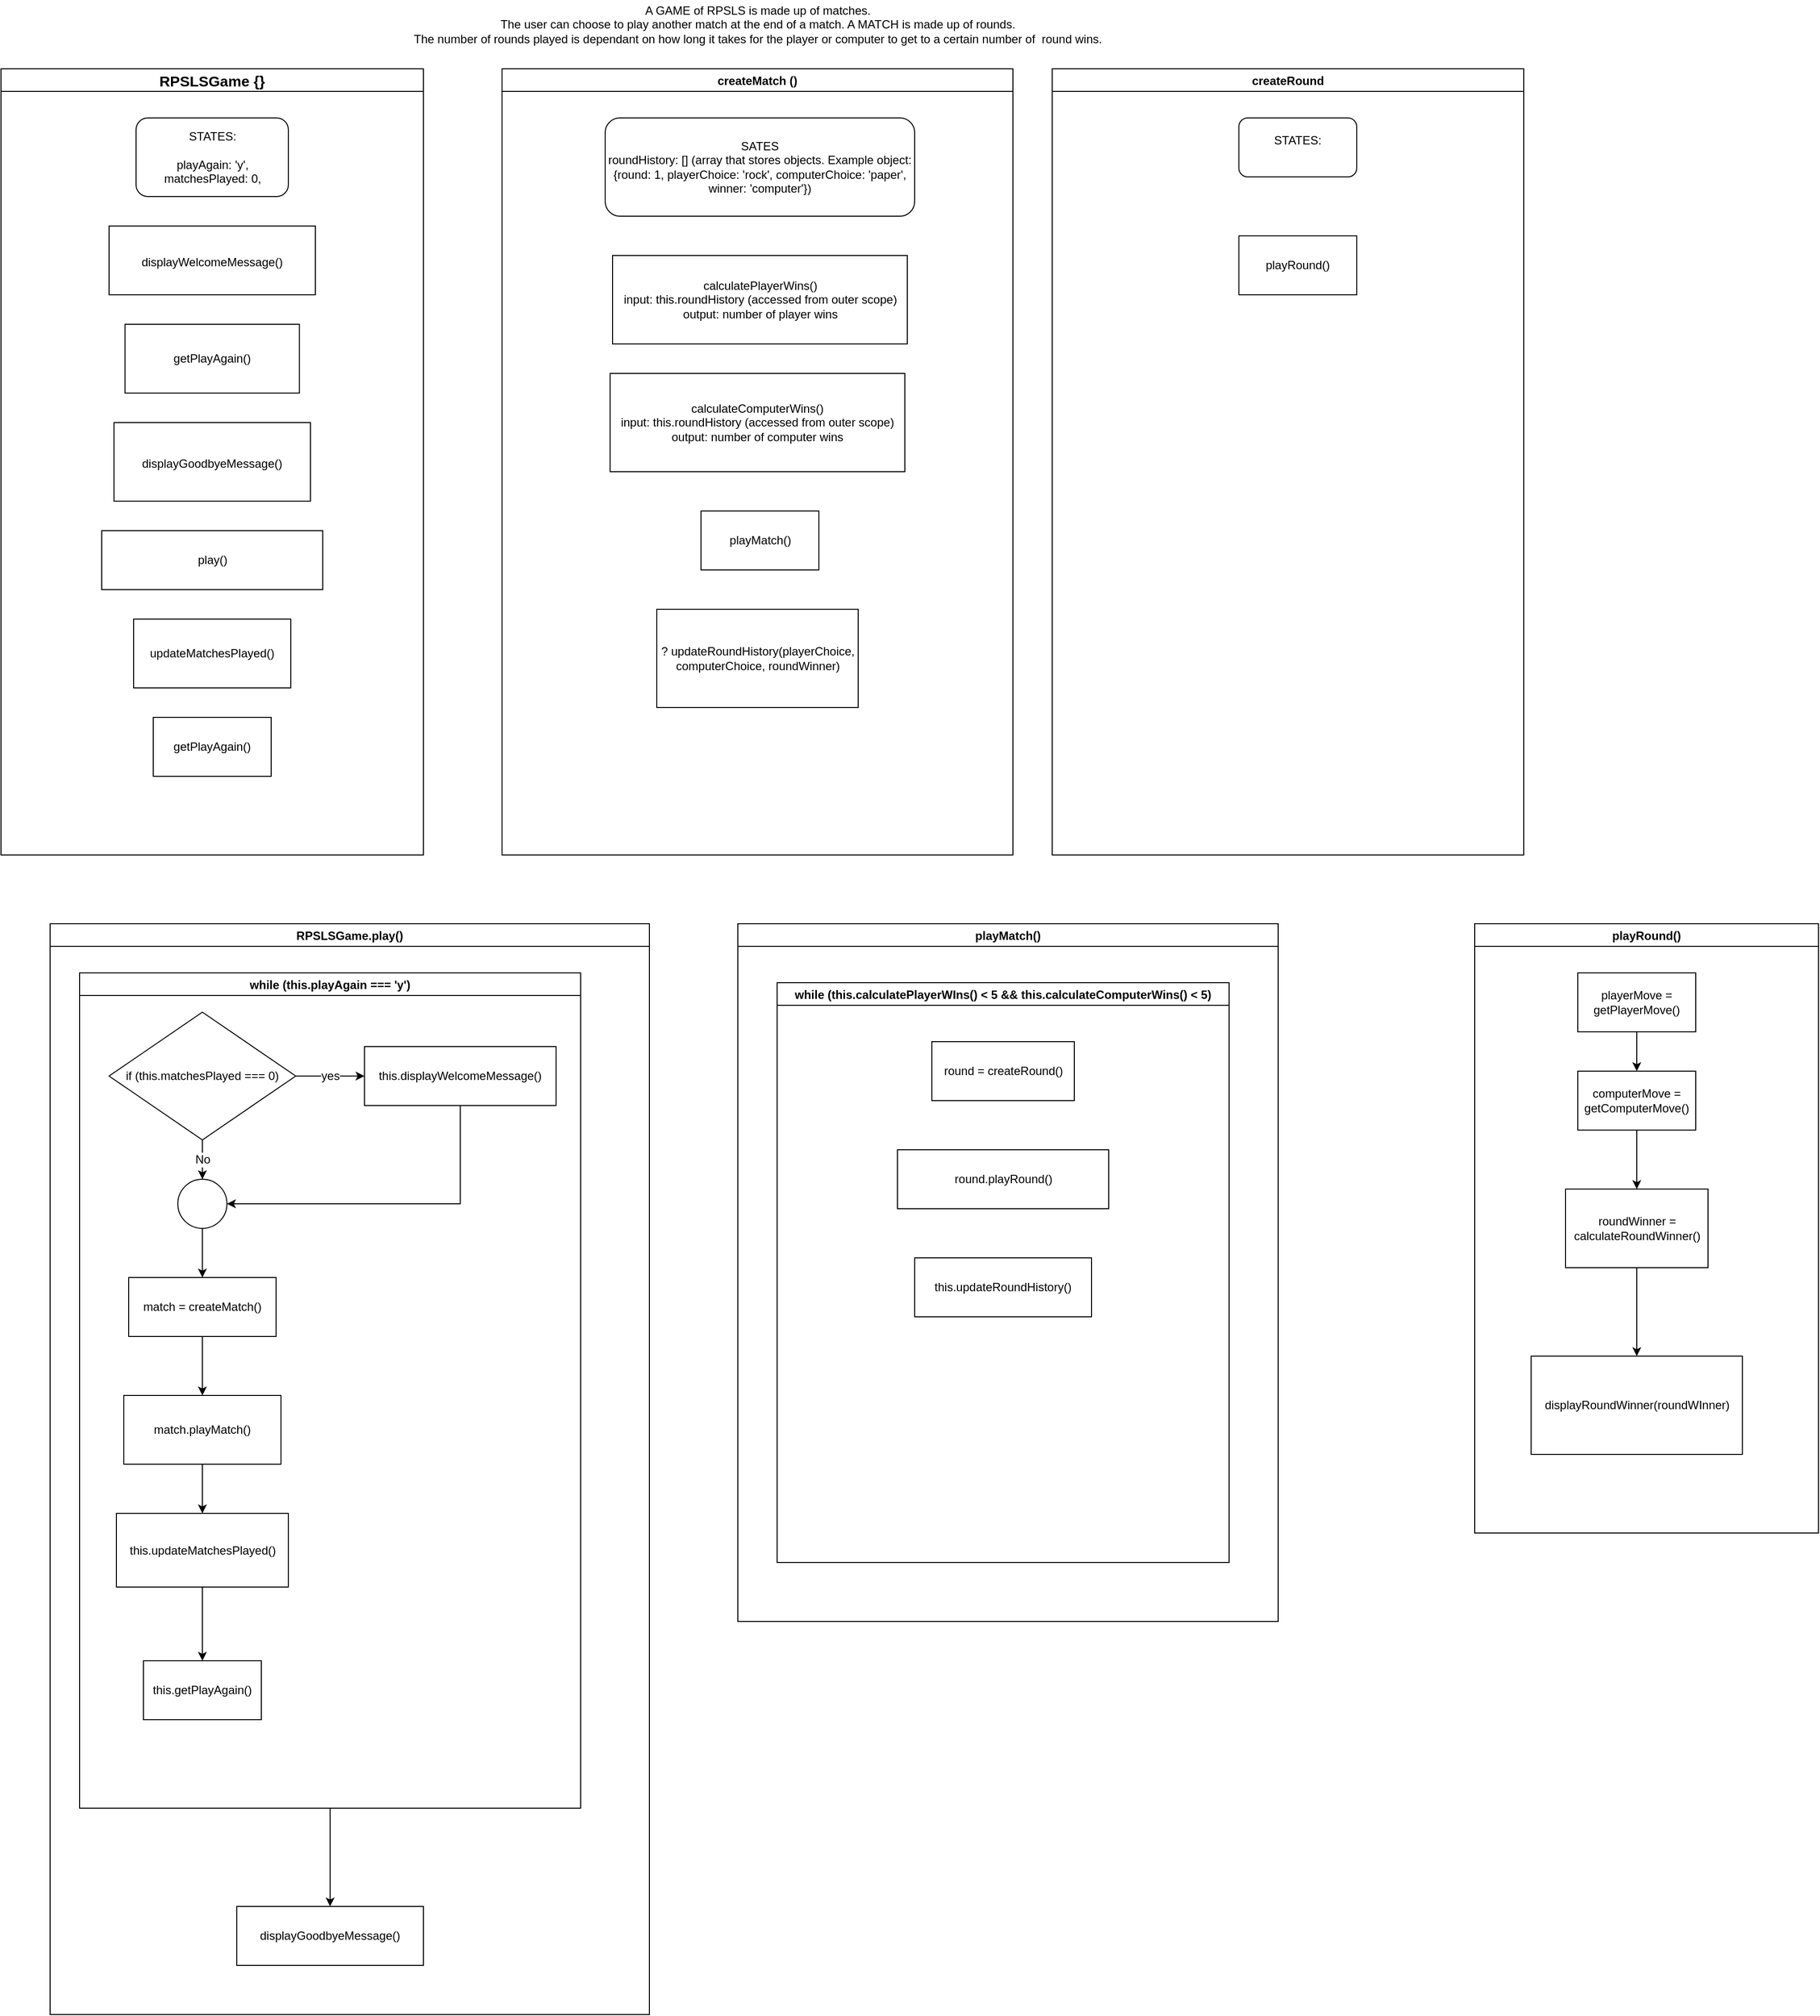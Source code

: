 <mxfile version="16.6.1" type="device" pages="2"><diagram id="JY4pwof9kiqbCajTyOFY" name="Page-1"><mxGraphModel dx="1662" dy="664" grid="1" gridSize="10" guides="1" tooltips="1" connect="1" arrows="1" fold="1" page="1" pageScale="1" pageWidth="850" pageHeight="1100" math="0" shadow="0"><root><mxCell id="0"/><mxCell id="1" parent="0"/><mxCell id="Z4meqSB1W_ZbHsxQBtGo-10" value="playRound()" style="swimlane;" vertex="1" parent="1"><mxGeometry x="1580" y="960" width="350" height="620" as="geometry"><mxRectangle x="1800" y="1010" width="100" height="23" as="alternateBounds"/></mxGeometry></mxCell><mxCell id="Z4meqSB1W_ZbHsxQBtGo-13" value="" style="edgeStyle=orthogonalEdgeStyle;rounded=0;orthogonalLoop=1;jettySize=auto;html=1;" edge="1" parent="Z4meqSB1W_ZbHsxQBtGo-10" source="Z4meqSB1W_ZbHsxQBtGo-11" target="Z4meqSB1W_ZbHsxQBtGo-12"><mxGeometry relative="1" as="geometry"/></mxCell><mxCell id="Z4meqSB1W_ZbHsxQBtGo-11" value="playerMove = getPlayerMove()" style="whiteSpace=wrap;html=1;" vertex="1" parent="Z4meqSB1W_ZbHsxQBtGo-10"><mxGeometry x="105" y="50" width="120" height="60" as="geometry"/></mxCell><mxCell id="Z4meqSB1W_ZbHsxQBtGo-12" value="computerMove = getComputerMove()" style="whiteSpace=wrap;html=1;" vertex="1" parent="Z4meqSB1W_ZbHsxQBtGo-10"><mxGeometry x="105" y="150" width="120" height="60" as="geometry"/></mxCell><mxCell id="Z4meqSB1W_ZbHsxQBtGo-19" value="" style="edgeStyle=orthogonalEdgeStyle;rounded=0;orthogonalLoop=1;jettySize=auto;html=1;" edge="1" parent="Z4meqSB1W_ZbHsxQBtGo-10" source="Z4meqSB1W_ZbHsxQBtGo-16" target="Z4meqSB1W_ZbHsxQBtGo-18"><mxGeometry relative="1" as="geometry"/></mxCell><mxCell id="Z4meqSB1W_ZbHsxQBtGo-16" value="&lt;div&gt;roundWinner = &lt;br&gt;&lt;/div&gt;&lt;div&gt;calculateRoundWinner()&lt;/div&gt;" style="whiteSpace=wrap;html=1;" vertex="1" parent="Z4meqSB1W_ZbHsxQBtGo-10"><mxGeometry x="92.5" y="270" width="145" height="80" as="geometry"/></mxCell><mxCell id="Z4meqSB1W_ZbHsxQBtGo-17" value="" style="edgeStyle=orthogonalEdgeStyle;rounded=0;orthogonalLoop=1;jettySize=auto;html=1;" edge="1" parent="Z4meqSB1W_ZbHsxQBtGo-10" source="Z4meqSB1W_ZbHsxQBtGo-12" target="Z4meqSB1W_ZbHsxQBtGo-16"><mxGeometry relative="1" as="geometry"/></mxCell><mxCell id="Z4meqSB1W_ZbHsxQBtGo-18" value="displayRoundWinner(roundWInner)" style="whiteSpace=wrap;html=1;" vertex="1" parent="Z4meqSB1W_ZbHsxQBtGo-10"><mxGeometry x="57.5" y="440" width="215" height="100" as="geometry"/></mxCell><mxCell id="Z4meqSB1W_ZbHsxQBtGo-23" value="createMatch ()" style="swimlane;" vertex="1" parent="1"><mxGeometry x="590" y="90" width="520" height="800" as="geometry"><mxRectangle x="680" y="160" width="80" height="23" as="alternateBounds"/></mxGeometry></mxCell><mxCell id="Z4meqSB1W_ZbHsxQBtGo-26" value="&lt;div&gt;calculateComputerWins()&lt;/div&gt;&lt;div&gt;input: this.roundHistory (accessed from outer scope)&lt;br&gt;&lt;/div&gt;&lt;div&gt;output: number of computer wins&lt;/div&gt;" style="whiteSpace=wrap;html=1;" vertex="1" parent="Z4meqSB1W_ZbHsxQBtGo-23"><mxGeometry x="110" y="310" width="300" height="100" as="geometry"/></mxCell><mxCell id="Z4meqSB1W_ZbHsxQBtGo-24" value="&lt;div&gt;calculatePlayerWins()&lt;/div&gt;&lt;div&gt;input: this.roundHistory (accessed from outer scope)&lt;br&gt;&lt;/div&gt;&lt;div&gt;output: number of player wins&lt;/div&gt;" style="whiteSpace=wrap;html=1;" vertex="1" parent="Z4meqSB1W_ZbHsxQBtGo-23"><mxGeometry x="112.5" y="190" width="300" height="90" as="geometry"/></mxCell><mxCell id="Z4meqSB1W_ZbHsxQBtGo-29" value="&lt;div&gt;SATES&lt;/div&gt;&lt;div&gt;roundHistory: [] (array that stores objects. Example object:&lt;/div&gt;&lt;div&gt;{round: 1, playerChoice: 'rock', computerChoice: 'paper', winner: 'computer'})&lt;/div&gt;" style="rounded=1;whiteSpace=wrap;html=1;" vertex="1" parent="Z4meqSB1W_ZbHsxQBtGo-23"><mxGeometry x="105" y="50" width="315" height="100" as="geometry"/></mxCell><mxCell id="B-L_9hCpzDgl7fYkZUIQ-16" value="playMatch()" style="whiteSpace=wrap;html=1;fontSize=12;" vertex="1" parent="Z4meqSB1W_ZbHsxQBtGo-23"><mxGeometry x="202.5" y="450" width="120" height="60" as="geometry"/></mxCell><mxCell id="Z4meqSB1W_ZbHsxQBtGo-31" value="&lt;div&gt;? updateRoundHistory(playerChoice, computerChoice, roundWinner)&lt;br&gt;&lt;/div&gt;" style="whiteSpace=wrap;html=1;" vertex="1" parent="Z4meqSB1W_ZbHsxQBtGo-23"><mxGeometry x="157.5" y="550" width="205" height="100" as="geometry"/></mxCell><mxCell id="Z4meqSB1W_ZbHsxQBtGo-32" value="&lt;font style=&quot;font-size: 12px&quot;&gt;A GAME of RPSLS is made up of matches. &lt;br&gt;&lt;/font&gt;&lt;div&gt;&lt;font style=&quot;font-size: 12px&quot;&gt;The user can choose to play another match at the end of a match. A MATCH is made up of rounds. &lt;/font&gt;&lt;/div&gt;&lt;font style=&quot;font-size: 12px&quot;&gt;The number of rounds played is dependant on how long it takes for the player or computer to get to a certain number of&amp;nbsp; round wins.&lt;/font&gt;" style="text;html=1;align=center;verticalAlign=middle;resizable=0;points=[];autosize=1;strokeColor=none;fillColor=none;" vertex="1" parent="1"><mxGeometry x="495" y="20" width="710" height="50" as="geometry"/></mxCell><mxCell id="Z4meqSB1W_ZbHsxQBtGo-34" value="RPSLSGame {}" style="swimlane;fontSize=15;" vertex="1" parent="1"><mxGeometry x="80" y="90" width="430" height="800" as="geometry"/></mxCell><mxCell id="Z4meqSB1W_ZbHsxQBtGo-36" value="&lt;font style=&quot;font-size: 12px&quot;&gt;displayGoodbyeMessage()&lt;/font&gt;" style="whiteSpace=wrap;html=1;fontSize=15;" vertex="1" parent="Z4meqSB1W_ZbHsxQBtGo-34"><mxGeometry x="115" y="360" width="200" height="80" as="geometry"/></mxCell><mxCell id="Z4meqSB1W_ZbHsxQBtGo-35" value="&lt;font style=&quot;font-size: 12px&quot;&gt;displayWelcomeMessage()&lt;/font&gt;" style="whiteSpace=wrap;html=1;fontSize=15;" vertex="1" parent="Z4meqSB1W_ZbHsxQBtGo-34"><mxGeometry x="110" y="160" width="210" height="70" as="geometry"/></mxCell><mxCell id="Z4meqSB1W_ZbHsxQBtGo-38" value="&lt;div&gt;STATES:&lt;/div&gt;&lt;div&gt;&lt;br&gt;&lt;/div&gt;&lt;div&gt;playAgain: 'y',&lt;/div&gt;&lt;div&gt;matchesPlayed: 0,&lt;br&gt;&lt;/div&gt;" style="rounded=1;whiteSpace=wrap;html=1;fontSize=12;" vertex="1" parent="Z4meqSB1W_ZbHsxQBtGo-34"><mxGeometry x="137.5" y="50" width="155" height="80" as="geometry"/></mxCell><mxCell id="Z4meqSB1W_ZbHsxQBtGo-41" value="getPlayAgain()" style="whiteSpace=wrap;html=1;fontSize=12;" vertex="1" parent="Z4meqSB1W_ZbHsxQBtGo-34"><mxGeometry x="126.25" y="260" width="177.5" height="70" as="geometry"/></mxCell><mxCell id="Z4meqSB1W_ZbHsxQBtGo-40" value="play()" style="whiteSpace=wrap;html=1;fontSize=12;" vertex="1" parent="Z4meqSB1W_ZbHsxQBtGo-34"><mxGeometry x="102.5" y="470" width="225" height="60" as="geometry"/></mxCell><mxCell id="B-L_9hCpzDgl7fYkZUIQ-21" value="updateMatchesPlayed()" style="whiteSpace=wrap;html=1;fontSize=12;" vertex="1" parent="Z4meqSB1W_ZbHsxQBtGo-34"><mxGeometry x="135" y="560" width="160" height="70" as="geometry"/></mxCell><mxCell id="B-L_9hCpzDgl7fYkZUIQ-23" value="getPlayAgain()" style="whiteSpace=wrap;html=1;fontSize=12;" vertex="1" parent="Z4meqSB1W_ZbHsxQBtGo-34"><mxGeometry x="155" y="660" width="120" height="60" as="geometry"/></mxCell><mxCell id="Z4meqSB1W_ZbHsxQBtGo-39" value="RPSLSGame.play()" style="swimlane;fontSize=12;" vertex="1" parent="1"><mxGeometry x="130" y="960" width="610" height="1110" as="geometry"/></mxCell><mxCell id="B-L_9hCpzDgl7fYkZUIQ-31" value="" style="edgeStyle=orthogonalEdgeStyle;rounded=0;orthogonalLoop=1;jettySize=auto;html=1;fontSize=12;" edge="1" parent="Z4meqSB1W_ZbHsxQBtGo-39" source="Z4meqSB1W_ZbHsxQBtGo-45" target="B-L_9hCpzDgl7fYkZUIQ-30"><mxGeometry relative="1" as="geometry"/></mxCell><mxCell id="Z4meqSB1W_ZbHsxQBtGo-45" value="while (this.playAgain === 'y')" style="swimlane;fontSize=12;" vertex="1" parent="Z4meqSB1W_ZbHsxQBtGo-39"><mxGeometry x="30" y="50" width="510" height="850" as="geometry"/></mxCell><mxCell id="B-L_9hCpzDgl7fYkZUIQ-26" value="" style="edgeStyle=orthogonalEdgeStyle;rounded=0;orthogonalLoop=1;jettySize=auto;html=1;fontSize=12;" edge="1" parent="Z4meqSB1W_ZbHsxQBtGo-45" source="B-L_9hCpzDgl7fYkZUIQ-13" target="B-L_9hCpzDgl7fYkZUIQ-24"><mxGeometry relative="1" as="geometry"/></mxCell><mxCell id="B-L_9hCpzDgl7fYkZUIQ-13" value="match.playMatch()" style="whiteSpace=wrap;html=1;fontSize=12;" vertex="1" parent="Z4meqSB1W_ZbHsxQBtGo-45"><mxGeometry x="45" y="430" width="160" height="70" as="geometry"/></mxCell><mxCell id="B-L_9hCpzDgl7fYkZUIQ-24" value="this.updateMatchesPlayed()" style="whiteSpace=wrap;html=1;fontSize=12;" vertex="1" parent="Z4meqSB1W_ZbHsxQBtGo-45"><mxGeometry x="37.5" y="550" width="175" height="75" as="geometry"/></mxCell><mxCell id="B-L_9hCpzDgl7fYkZUIQ-27" value="&lt;div&gt;this.getPlayAgain()&lt;/div&gt;" style="whiteSpace=wrap;html=1;" vertex="1" parent="Z4meqSB1W_ZbHsxQBtGo-45"><mxGeometry x="65" y="700" width="120" height="60" as="geometry"/></mxCell><mxCell id="B-L_9hCpzDgl7fYkZUIQ-28" value="" style="edgeStyle=orthogonalEdgeStyle;rounded=0;orthogonalLoop=1;jettySize=auto;html=1;fontSize=12;" edge="1" parent="Z4meqSB1W_ZbHsxQBtGo-45" source="B-L_9hCpzDgl7fYkZUIQ-24" target="B-L_9hCpzDgl7fYkZUIQ-27"><mxGeometry relative="1" as="geometry"/></mxCell><mxCell id="B-L_9hCpzDgl7fYkZUIQ-4" value="this.displayWelcomeMessage()" style="whiteSpace=wrap;html=1;" vertex="1" parent="Z4meqSB1W_ZbHsxQBtGo-45"><mxGeometry x="290" y="75" width="195" height="60" as="geometry"/></mxCell><mxCell id="B-L_9hCpzDgl7fYkZUIQ-5" value="yes" style="edgeStyle=orthogonalEdgeStyle;rounded=0;orthogonalLoop=1;jettySize=auto;html=1;fontSize=12;" edge="1" parent="Z4meqSB1W_ZbHsxQBtGo-45" source="B-L_9hCpzDgl7fYkZUIQ-3" target="B-L_9hCpzDgl7fYkZUIQ-4"><mxGeometry relative="1" as="geometry"/></mxCell><mxCell id="B-L_9hCpzDgl7fYkZUIQ-34" value="" style="edgeStyle=orthogonalEdgeStyle;rounded=0;orthogonalLoop=1;jettySize=auto;html=1;fontSize=12;" edge="1" parent="Z4meqSB1W_ZbHsxQBtGo-45" source="B-L_9hCpzDgl7fYkZUIQ-9" target="B-L_9hCpzDgl7fYkZUIQ-33"><mxGeometry relative="1" as="geometry"/></mxCell><mxCell id="B-L_9hCpzDgl7fYkZUIQ-9" value="" style="ellipse;whiteSpace=wrap;html=1;aspect=fixed;fontSize=12;" vertex="1" parent="Z4meqSB1W_ZbHsxQBtGo-45"><mxGeometry x="100" y="210" width="50" height="50" as="geometry"/></mxCell><mxCell id="B-L_9hCpzDgl7fYkZUIQ-11" style="edgeStyle=orthogonalEdgeStyle;rounded=0;orthogonalLoop=1;jettySize=auto;html=1;entryX=1;entryY=0.5;entryDx=0;entryDy=0;fontSize=12;" edge="1" parent="Z4meqSB1W_ZbHsxQBtGo-45" source="B-L_9hCpzDgl7fYkZUIQ-4" target="B-L_9hCpzDgl7fYkZUIQ-9"><mxGeometry relative="1" as="geometry"><Array as="points"><mxPoint x="388" y="235"/></Array></mxGeometry></mxCell><mxCell id="B-L_9hCpzDgl7fYkZUIQ-3" value="if (this.matchesPlayed === 0)" style="rhombus;whiteSpace=wrap;html=1;fontSize=12;" vertex="1" parent="Z4meqSB1W_ZbHsxQBtGo-45"><mxGeometry x="30" y="40" width="190" height="130" as="geometry"/></mxCell><mxCell id="B-L_9hCpzDgl7fYkZUIQ-10" value="No" style="edgeStyle=orthogonalEdgeStyle;rounded=0;orthogonalLoop=1;jettySize=auto;html=1;fontSize=12;" edge="1" parent="Z4meqSB1W_ZbHsxQBtGo-45" source="B-L_9hCpzDgl7fYkZUIQ-3" target="B-L_9hCpzDgl7fYkZUIQ-9"><mxGeometry relative="1" as="geometry"/></mxCell><mxCell id="B-L_9hCpzDgl7fYkZUIQ-35" value="" style="edgeStyle=orthogonalEdgeStyle;rounded=0;orthogonalLoop=1;jettySize=auto;html=1;fontSize=12;" edge="1" parent="Z4meqSB1W_ZbHsxQBtGo-45" source="B-L_9hCpzDgl7fYkZUIQ-33" target="B-L_9hCpzDgl7fYkZUIQ-13"><mxGeometry relative="1" as="geometry"/></mxCell><mxCell id="B-L_9hCpzDgl7fYkZUIQ-33" value="match = createMatch()" style="whiteSpace=wrap;html=1;fontSize=12;" vertex="1" parent="Z4meqSB1W_ZbHsxQBtGo-45"><mxGeometry x="50" y="310" width="150" height="60" as="geometry"/></mxCell><mxCell id="B-L_9hCpzDgl7fYkZUIQ-30" value="displayGoodbyeMessage()" style="whiteSpace=wrap;html=1;fontSize=12;" vertex="1" parent="Z4meqSB1W_ZbHsxQBtGo-39"><mxGeometry x="190" y="1000" width="190" height="60" as="geometry"/></mxCell><mxCell id="B-L_9hCpzDgl7fYkZUIQ-14" value="playMatch()" style="swimlane;fontSize=12;" vertex="1" parent="1"><mxGeometry x="830" y="960" width="550" height="710" as="geometry"/></mxCell><mxCell id="B-L_9hCpzDgl7fYkZUIQ-6" value="while (this.calculatePlayerWIns() &lt; 5 &amp;&amp; this.calculateComputerWins() &lt; 5)" style="swimlane;fontSize=12;" vertex="1" parent="B-L_9hCpzDgl7fYkZUIQ-14"><mxGeometry x="40" y="60" width="460" height="590" as="geometry"/></mxCell><mxCell id="B-L_9hCpzDgl7fYkZUIQ-15" value="&lt;div&gt;round.playRound()&lt;/div&gt;" style="whiteSpace=wrap;html=1;fontSize=12;" vertex="1" parent="B-L_9hCpzDgl7fYkZUIQ-6"><mxGeometry x="122.5" y="170" width="215" height="60" as="geometry"/></mxCell><mxCell id="B-L_9hCpzDgl7fYkZUIQ-32" value="this.updateRoundHistory()" style="whiteSpace=wrap;html=1;fontSize=12;" vertex="1" parent="B-L_9hCpzDgl7fYkZUIQ-6"><mxGeometry x="140" y="280" width="180" height="60" as="geometry"/></mxCell><mxCell id="B-L_9hCpzDgl7fYkZUIQ-36" value="round = createRound()" style="whiteSpace=wrap;html=1;fontSize=12;" vertex="1" parent="B-L_9hCpzDgl7fYkZUIQ-6"><mxGeometry x="157.5" y="60" width="145" height="60" as="geometry"/></mxCell><mxCell id="B-L_9hCpzDgl7fYkZUIQ-18" value="createRound" style="swimlane;fontSize=12;" vertex="1" parent="1"><mxGeometry x="1150" y="90" width="480" height="800" as="geometry"/></mxCell><mxCell id="B-L_9hCpzDgl7fYkZUIQ-19" value="&lt;div&gt;STATES:&lt;/div&gt;&lt;div&gt;&lt;br&gt;&lt;/div&gt;" style="rounded=1;whiteSpace=wrap;html=1;fontSize=12;" vertex="1" parent="B-L_9hCpzDgl7fYkZUIQ-18"><mxGeometry x="190" y="50" width="120" height="60" as="geometry"/></mxCell><mxCell id="B-L_9hCpzDgl7fYkZUIQ-20" value="playRound()" style="whiteSpace=wrap;html=1;fontSize=12;" vertex="1" parent="B-L_9hCpzDgl7fYkZUIQ-18"><mxGeometry x="190" y="170" width="120" height="60" as="geometry"/></mxCell></root></mxGraphModel></diagram><diagram id="7TrIVjGWr3MTUB8EEUIW" name="Main"><mxGraphModel dx="1422" dy="664" grid="1" gridSize="10" guides="1" tooltips="1" connect="1" arrows="1" fold="1" page="1" pageScale="1" pageWidth="850" pageHeight="1100" math="0" shadow="0"><root><mxCell id="m17fhpM_WGKbwHV-WScE-0"/><mxCell id="m17fhpM_WGKbwHV-WScE-1" parent="m17fhpM_WGKbwHV-WScE-0"/><mxCell id="m17fhpM_WGKbwHV-WScE-3" value="RPSLSGame.play()" style="whiteSpace=wrap;html=1;fontSize=12;" vertex="1" parent="m17fhpM_WGKbwHV-WScE-1"><mxGeometry x="240" y="200" width="120" height="60" as="geometry"/></mxCell></root></mxGraphModel></diagram></mxfile>